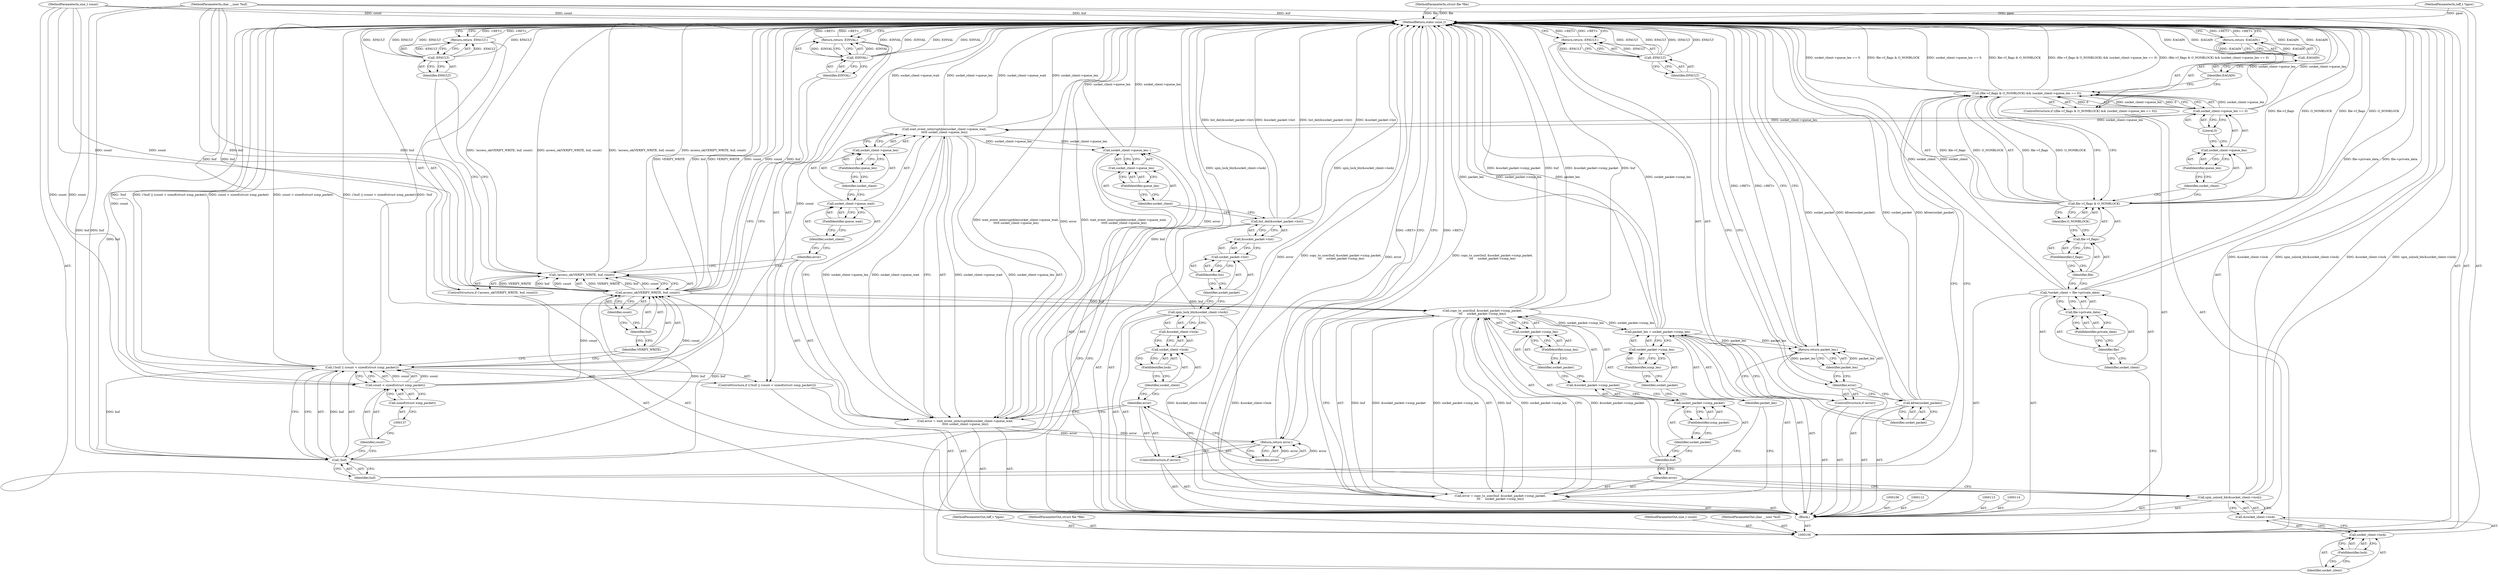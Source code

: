 digraph "1_linux_b5a1eeef04cc7859f34dec9b72ea1b28e4aba07c" {
"1000207" [label="(MethodReturn,static ssize_t)"];
"1000101" [label="(MethodParameterIn,struct file *file)"];
"1000307" [label="(MethodParameterOut,struct file *file)"];
"1000102" [label="(MethodParameterIn,char __user *buf)"];
"1000308" [label="(MethodParameterOut,char __user *buf)"];
"1000129" [label="(Identifier,EAGAIN)"];
"1000127" [label="(Return,return -EAGAIN;)"];
"1000128" [label="(Call,-EAGAIN)"];
"1000130" [label="(ControlStructure,if ((!buf) || (count < sizeof(struct icmp_packet))))"];
"1000134" [label="(Call,count < sizeof(struct icmp_packet))"];
"1000135" [label="(Identifier,count)"];
"1000136" [label="(Call,sizeof(struct icmp_packet))"];
"1000131" [label="(Call,(!buf) || (count < sizeof(struct icmp_packet)))"];
"1000132" [label="(Call,!buf)"];
"1000133" [label="(Identifier,buf)"];
"1000140" [label="(Identifier,EINVAL)"];
"1000138" [label="(Return,return -EINVAL;)"];
"1000139" [label="(Call,-EINVAL)"];
"1000141" [label="(ControlStructure,if (!access_ok(VERIFY_WRITE, buf, count)))"];
"1000144" [label="(Identifier,VERIFY_WRITE)"];
"1000145" [label="(Identifier,buf)"];
"1000146" [label="(Identifier,count)"];
"1000142" [label="(Call,!access_ok(VERIFY_WRITE, buf, count))"];
"1000143" [label="(Call,access_ok(VERIFY_WRITE, buf, count))"];
"1000149" [label="(Identifier,EFAULT)"];
"1000147" [label="(Return,return -EFAULT;)"];
"1000148" [label="(Call,-EFAULT)"];
"1000150" [label="(Call,error = wait_event_interruptible(socket_client->queue_wait,\n\t\t\t\t\t socket_client->queue_len))"];
"1000151" [label="(Identifier,error)"];
"1000153" [label="(Call,socket_client->queue_wait)"];
"1000154" [label="(Identifier,socket_client)"];
"1000155" [label="(FieldIdentifier,queue_wait)"];
"1000152" [label="(Call,wait_event_interruptible(socket_client->queue_wait,\n\t\t\t\t\t socket_client->queue_len))"];
"1000158" [label="(FieldIdentifier,queue_len)"];
"1000156" [label="(Call,socket_client->queue_len)"];
"1000157" [label="(Identifier,socket_client)"];
"1000103" [label="(MethodParameterIn,size_t count)"];
"1000309" [label="(MethodParameterOut,size_t count)"];
"1000104" [label="(MethodParameterIn,loff_t *ppos)"];
"1000310" [label="(MethodParameterOut,loff_t *ppos)"];
"1000159" [label="(ControlStructure,if (error))"];
"1000160" [label="(Identifier,error)"];
"1000161" [label="(Return,return error;)"];
"1000162" [label="(Identifier,error)"];
"1000163" [label="(Call,spin_lock_bh(&socket_client->lock))"];
"1000164" [label="(Call,&socket_client->lock)"];
"1000165" [label="(Call,socket_client->lock)"];
"1000166" [label="(Identifier,socket_client)"];
"1000167" [label="(FieldIdentifier,lock)"];
"1000168" [label="(Call,list_del(&socket_packet->list))"];
"1000169" [label="(Call,&socket_packet->list)"];
"1000170" [label="(Call,socket_packet->list)"];
"1000171" [label="(Identifier,socket_packet)"];
"1000172" [label="(FieldIdentifier,list)"];
"1000173" [label="(Call,socket_client->queue_len--)"];
"1000174" [label="(Call,socket_client->queue_len)"];
"1000175" [label="(Identifier,socket_client)"];
"1000176" [label="(FieldIdentifier,queue_len)"];
"1000105" [label="(Block,)"];
"1000178" [label="(Call,&socket_client->lock)"];
"1000179" [label="(Call,socket_client->lock)"];
"1000180" [label="(Identifier,socket_client)"];
"1000177" [label="(Call,spin_unlock_bh(&socket_client->lock))"];
"1000181" [label="(FieldIdentifier,lock)"];
"1000182" [label="(Call,error = copy_to_user(buf, &socket_packet->icmp_packet,\n\t\t\t     socket_packet->icmp_len))"];
"1000183" [label="(Identifier,error)"];
"1000185" [label="(Identifier,buf)"];
"1000186" [label="(Call,&socket_packet->icmp_packet)"];
"1000187" [label="(Call,socket_packet->icmp_packet)"];
"1000188" [label="(Identifier,socket_packet)"];
"1000189" [label="(FieldIdentifier,icmp_packet)"];
"1000184" [label="(Call,copy_to_user(buf, &socket_packet->icmp_packet,\n\t\t\t     socket_packet->icmp_len))"];
"1000192" [label="(FieldIdentifier,icmp_len)"];
"1000190" [label="(Call,socket_packet->icmp_len)"];
"1000191" [label="(Identifier,socket_packet)"];
"1000193" [label="(Call,packet_len = socket_packet->icmp_len)"];
"1000194" [label="(Identifier,packet_len)"];
"1000195" [label="(Call,socket_packet->icmp_len)"];
"1000196" [label="(Identifier,socket_packet)"];
"1000197" [label="(FieldIdentifier,icmp_len)"];
"1000198" [label="(Call,kfree(socket_packet))"];
"1000199" [label="(Identifier,socket_packet)"];
"1000200" [label="(ControlStructure,if (error))"];
"1000201" [label="(Identifier,error)"];
"1000107" [label="(Call,*socket_client = file->private_data)"];
"1000108" [label="(Identifier,socket_client)"];
"1000109" [label="(Call,file->private_data)"];
"1000110" [label="(Identifier,file)"];
"1000111" [label="(FieldIdentifier,private_data)"];
"1000204" [label="(Identifier,EFAULT)"];
"1000202" [label="(Return,return -EFAULT;)"];
"1000203" [label="(Call,-EFAULT)"];
"1000205" [label="(Return,return packet_len;)"];
"1000206" [label="(Identifier,packet_len)"];
"1000115" [label="(ControlStructure,if ((file->f_flags & O_NONBLOCK) && (socket_client->queue_len == 0)))"];
"1000120" [label="(FieldIdentifier,f_flags)"];
"1000121" [label="(Identifier,O_NONBLOCK)"];
"1000122" [label="(Call,socket_client->queue_len == 0)"];
"1000123" [label="(Call,socket_client->queue_len)"];
"1000124" [label="(Identifier,socket_client)"];
"1000116" [label="(Call,(file->f_flags & O_NONBLOCK) && (socket_client->queue_len == 0))"];
"1000125" [label="(FieldIdentifier,queue_len)"];
"1000117" [label="(Call,file->f_flags & O_NONBLOCK)"];
"1000118" [label="(Call,file->f_flags)"];
"1000119" [label="(Identifier,file)"];
"1000126" [label="(Literal,0)"];
"1000207" -> "1000100"  [label="AST: "];
"1000207" -> "1000127"  [label="CFG: "];
"1000207" -> "1000138"  [label="CFG: "];
"1000207" -> "1000147"  [label="CFG: "];
"1000207" -> "1000161"  [label="CFG: "];
"1000207" -> "1000202"  [label="CFG: "];
"1000207" -> "1000205"  [label="CFG: "];
"1000161" -> "1000207"  [label="DDG: <RET>"];
"1000127" -> "1000207"  [label="DDG: <RET>"];
"1000147" -> "1000207"  [label="DDG: <RET>"];
"1000205" -> "1000207"  [label="DDG: <RET>"];
"1000138" -> "1000207"  [label="DDG: <RET>"];
"1000142" -> "1000207"  [label="DDG: !access_ok(VERIFY_WRITE, buf, count)"];
"1000142" -> "1000207"  [label="DDG: access_ok(VERIFY_WRITE, buf, count)"];
"1000193" -> "1000207"  [label="DDG: packet_len"];
"1000193" -> "1000207"  [label="DDG: socket_packet->icmp_len"];
"1000107" -> "1000207"  [label="DDG: socket_client"];
"1000107" -> "1000207"  [label="DDG: file->private_data"];
"1000184" -> "1000207"  [label="DDG: buf"];
"1000184" -> "1000207"  [label="DDG: &socket_packet->icmp_packet"];
"1000168" -> "1000207"  [label="DDG: &socket_packet->list"];
"1000168" -> "1000207"  [label="DDG: list_del(&socket_packet->list)"];
"1000104" -> "1000207"  [label="DDG: ppos"];
"1000152" -> "1000207"  [label="DDG: socket_client->queue_wait"];
"1000152" -> "1000207"  [label="DDG: socket_client->queue_len"];
"1000117" -> "1000207"  [label="DDG: file->f_flags"];
"1000117" -> "1000207"  [label="DDG: O_NONBLOCK"];
"1000198" -> "1000207"  [label="DDG: socket_packet"];
"1000198" -> "1000207"  [label="DDG: kfree(socket_packet)"];
"1000177" -> "1000207"  [label="DDG: &socket_client->lock"];
"1000177" -> "1000207"  [label="DDG: spin_unlock_bh(&socket_client->lock)"];
"1000116" -> "1000207"  [label="DDG: file->f_flags & O_NONBLOCK"];
"1000116" -> "1000207"  [label="DDG: socket_client->queue_len == 0"];
"1000116" -> "1000207"  [label="DDG: (file->f_flags & O_NONBLOCK) && (socket_client->queue_len == 0)"];
"1000150" -> "1000207"  [label="DDG: error"];
"1000150" -> "1000207"  [label="DDG: wait_event_interruptible(socket_client->queue_wait,\n\t\t\t\t\t socket_client->queue_len)"];
"1000122" -> "1000207"  [label="DDG: socket_client->queue_len"];
"1000131" -> "1000207"  [label="DDG: !buf"];
"1000131" -> "1000207"  [label="DDG: count < sizeof(struct icmp_packet)"];
"1000131" -> "1000207"  [label="DDG: (!buf) || (count < sizeof(struct icmp_packet))"];
"1000139" -> "1000207"  [label="DDG: -EINVAL"];
"1000139" -> "1000207"  [label="DDG: EINVAL"];
"1000182" -> "1000207"  [label="DDG: copy_to_user(buf, &socket_packet->icmp_packet,\n\t\t\t     socket_packet->icmp_len)"];
"1000182" -> "1000207"  [label="DDG: error"];
"1000128" -> "1000207"  [label="DDG: EAGAIN"];
"1000128" -> "1000207"  [label="DDG: -EAGAIN"];
"1000103" -> "1000207"  [label="DDG: count"];
"1000143" -> "1000207"  [label="DDG: VERIFY_WRITE"];
"1000143" -> "1000207"  [label="DDG: buf"];
"1000143" -> "1000207"  [label="DDG: count"];
"1000203" -> "1000207"  [label="DDG: -EFAULT"];
"1000203" -> "1000207"  [label="DDG: EFAULT"];
"1000148" -> "1000207"  [label="DDG: EFAULT"];
"1000148" -> "1000207"  [label="DDG: -EFAULT"];
"1000132" -> "1000207"  [label="DDG: buf"];
"1000102" -> "1000207"  [label="DDG: buf"];
"1000134" -> "1000207"  [label="DDG: count"];
"1000101" -> "1000207"  [label="DDG: file"];
"1000163" -> "1000207"  [label="DDG: spin_lock_bh(&socket_client->lock)"];
"1000173" -> "1000207"  [label="DDG: socket_client->queue_len"];
"1000202" -> "1000207"  [label="DDG: <RET>"];
"1000101" -> "1000100"  [label="AST: "];
"1000101" -> "1000207"  [label="DDG: file"];
"1000307" -> "1000100"  [label="AST: "];
"1000102" -> "1000100"  [label="AST: "];
"1000102" -> "1000207"  [label="DDG: buf"];
"1000102" -> "1000132"  [label="DDG: buf"];
"1000102" -> "1000143"  [label="DDG: buf"];
"1000102" -> "1000184"  [label="DDG: buf"];
"1000308" -> "1000100"  [label="AST: "];
"1000129" -> "1000128"  [label="AST: "];
"1000129" -> "1000116"  [label="CFG: "];
"1000128" -> "1000129"  [label="CFG: "];
"1000127" -> "1000115"  [label="AST: "];
"1000127" -> "1000128"  [label="CFG: "];
"1000128" -> "1000127"  [label="AST: "];
"1000207" -> "1000127"  [label="CFG: "];
"1000127" -> "1000207"  [label="DDG: <RET>"];
"1000128" -> "1000127"  [label="DDG: -EAGAIN"];
"1000128" -> "1000127"  [label="AST: "];
"1000128" -> "1000129"  [label="CFG: "];
"1000129" -> "1000128"  [label="AST: "];
"1000127" -> "1000128"  [label="CFG: "];
"1000128" -> "1000207"  [label="DDG: EAGAIN"];
"1000128" -> "1000207"  [label="DDG: -EAGAIN"];
"1000128" -> "1000127"  [label="DDG: -EAGAIN"];
"1000130" -> "1000105"  [label="AST: "];
"1000131" -> "1000130"  [label="AST: "];
"1000138" -> "1000130"  [label="AST: "];
"1000134" -> "1000131"  [label="AST: "];
"1000134" -> "1000136"  [label="CFG: "];
"1000135" -> "1000134"  [label="AST: "];
"1000136" -> "1000134"  [label="AST: "];
"1000131" -> "1000134"  [label="CFG: "];
"1000134" -> "1000207"  [label="DDG: count"];
"1000134" -> "1000131"  [label="DDG: count"];
"1000103" -> "1000134"  [label="DDG: count"];
"1000134" -> "1000143"  [label="DDG: count"];
"1000135" -> "1000134"  [label="AST: "];
"1000135" -> "1000132"  [label="CFG: "];
"1000137" -> "1000135"  [label="CFG: "];
"1000136" -> "1000134"  [label="AST: "];
"1000136" -> "1000137"  [label="CFG: "];
"1000137" -> "1000136"  [label="AST: "];
"1000134" -> "1000136"  [label="CFG: "];
"1000131" -> "1000130"  [label="AST: "];
"1000131" -> "1000132"  [label="CFG: "];
"1000131" -> "1000134"  [label="CFG: "];
"1000132" -> "1000131"  [label="AST: "];
"1000134" -> "1000131"  [label="AST: "];
"1000140" -> "1000131"  [label="CFG: "];
"1000144" -> "1000131"  [label="CFG: "];
"1000131" -> "1000207"  [label="DDG: !buf"];
"1000131" -> "1000207"  [label="DDG: count < sizeof(struct icmp_packet)"];
"1000131" -> "1000207"  [label="DDG: (!buf) || (count < sizeof(struct icmp_packet))"];
"1000132" -> "1000131"  [label="DDG: buf"];
"1000134" -> "1000131"  [label="DDG: count"];
"1000132" -> "1000131"  [label="AST: "];
"1000132" -> "1000133"  [label="CFG: "];
"1000133" -> "1000132"  [label="AST: "];
"1000135" -> "1000132"  [label="CFG: "];
"1000131" -> "1000132"  [label="CFG: "];
"1000132" -> "1000207"  [label="DDG: buf"];
"1000132" -> "1000131"  [label="DDG: buf"];
"1000102" -> "1000132"  [label="DDG: buf"];
"1000132" -> "1000143"  [label="DDG: buf"];
"1000133" -> "1000132"  [label="AST: "];
"1000133" -> "1000116"  [label="CFG: "];
"1000132" -> "1000133"  [label="CFG: "];
"1000140" -> "1000139"  [label="AST: "];
"1000140" -> "1000131"  [label="CFG: "];
"1000139" -> "1000140"  [label="CFG: "];
"1000138" -> "1000130"  [label="AST: "];
"1000138" -> "1000139"  [label="CFG: "];
"1000139" -> "1000138"  [label="AST: "];
"1000207" -> "1000138"  [label="CFG: "];
"1000138" -> "1000207"  [label="DDG: <RET>"];
"1000139" -> "1000138"  [label="DDG: -EINVAL"];
"1000139" -> "1000138"  [label="AST: "];
"1000139" -> "1000140"  [label="CFG: "];
"1000140" -> "1000139"  [label="AST: "];
"1000138" -> "1000139"  [label="CFG: "];
"1000139" -> "1000207"  [label="DDG: -EINVAL"];
"1000139" -> "1000207"  [label="DDG: EINVAL"];
"1000139" -> "1000138"  [label="DDG: -EINVAL"];
"1000141" -> "1000105"  [label="AST: "];
"1000142" -> "1000141"  [label="AST: "];
"1000147" -> "1000141"  [label="AST: "];
"1000144" -> "1000143"  [label="AST: "];
"1000144" -> "1000131"  [label="CFG: "];
"1000145" -> "1000144"  [label="CFG: "];
"1000145" -> "1000143"  [label="AST: "];
"1000145" -> "1000144"  [label="CFG: "];
"1000146" -> "1000145"  [label="CFG: "];
"1000146" -> "1000143"  [label="AST: "];
"1000146" -> "1000145"  [label="CFG: "];
"1000143" -> "1000146"  [label="CFG: "];
"1000142" -> "1000141"  [label="AST: "];
"1000142" -> "1000143"  [label="CFG: "];
"1000143" -> "1000142"  [label="AST: "];
"1000149" -> "1000142"  [label="CFG: "];
"1000151" -> "1000142"  [label="CFG: "];
"1000142" -> "1000207"  [label="DDG: !access_ok(VERIFY_WRITE, buf, count)"];
"1000142" -> "1000207"  [label="DDG: access_ok(VERIFY_WRITE, buf, count)"];
"1000143" -> "1000142"  [label="DDG: VERIFY_WRITE"];
"1000143" -> "1000142"  [label="DDG: buf"];
"1000143" -> "1000142"  [label="DDG: count"];
"1000143" -> "1000142"  [label="AST: "];
"1000143" -> "1000146"  [label="CFG: "];
"1000144" -> "1000143"  [label="AST: "];
"1000145" -> "1000143"  [label="AST: "];
"1000146" -> "1000143"  [label="AST: "];
"1000142" -> "1000143"  [label="CFG: "];
"1000143" -> "1000207"  [label="DDG: VERIFY_WRITE"];
"1000143" -> "1000207"  [label="DDG: buf"];
"1000143" -> "1000207"  [label="DDG: count"];
"1000143" -> "1000142"  [label="DDG: VERIFY_WRITE"];
"1000143" -> "1000142"  [label="DDG: buf"];
"1000143" -> "1000142"  [label="DDG: count"];
"1000132" -> "1000143"  [label="DDG: buf"];
"1000102" -> "1000143"  [label="DDG: buf"];
"1000134" -> "1000143"  [label="DDG: count"];
"1000103" -> "1000143"  [label="DDG: count"];
"1000143" -> "1000184"  [label="DDG: buf"];
"1000149" -> "1000148"  [label="AST: "];
"1000149" -> "1000142"  [label="CFG: "];
"1000148" -> "1000149"  [label="CFG: "];
"1000147" -> "1000141"  [label="AST: "];
"1000147" -> "1000148"  [label="CFG: "];
"1000148" -> "1000147"  [label="AST: "];
"1000207" -> "1000147"  [label="CFG: "];
"1000147" -> "1000207"  [label="DDG: <RET>"];
"1000148" -> "1000147"  [label="DDG: -EFAULT"];
"1000148" -> "1000147"  [label="AST: "];
"1000148" -> "1000149"  [label="CFG: "];
"1000149" -> "1000148"  [label="AST: "];
"1000147" -> "1000148"  [label="CFG: "];
"1000148" -> "1000207"  [label="DDG: EFAULT"];
"1000148" -> "1000207"  [label="DDG: -EFAULT"];
"1000148" -> "1000147"  [label="DDG: -EFAULT"];
"1000150" -> "1000105"  [label="AST: "];
"1000150" -> "1000152"  [label="CFG: "];
"1000151" -> "1000150"  [label="AST: "];
"1000152" -> "1000150"  [label="AST: "];
"1000160" -> "1000150"  [label="CFG: "];
"1000150" -> "1000207"  [label="DDG: error"];
"1000150" -> "1000207"  [label="DDG: wait_event_interruptible(socket_client->queue_wait,\n\t\t\t\t\t socket_client->queue_len)"];
"1000152" -> "1000150"  [label="DDG: socket_client->queue_wait"];
"1000152" -> "1000150"  [label="DDG: socket_client->queue_len"];
"1000150" -> "1000161"  [label="DDG: error"];
"1000151" -> "1000150"  [label="AST: "];
"1000151" -> "1000142"  [label="CFG: "];
"1000154" -> "1000151"  [label="CFG: "];
"1000153" -> "1000152"  [label="AST: "];
"1000153" -> "1000155"  [label="CFG: "];
"1000154" -> "1000153"  [label="AST: "];
"1000155" -> "1000153"  [label="AST: "];
"1000157" -> "1000153"  [label="CFG: "];
"1000154" -> "1000153"  [label="AST: "];
"1000154" -> "1000151"  [label="CFG: "];
"1000155" -> "1000154"  [label="CFG: "];
"1000155" -> "1000153"  [label="AST: "];
"1000155" -> "1000154"  [label="CFG: "];
"1000153" -> "1000155"  [label="CFG: "];
"1000152" -> "1000150"  [label="AST: "];
"1000152" -> "1000156"  [label="CFG: "];
"1000153" -> "1000152"  [label="AST: "];
"1000156" -> "1000152"  [label="AST: "];
"1000150" -> "1000152"  [label="CFG: "];
"1000152" -> "1000207"  [label="DDG: socket_client->queue_wait"];
"1000152" -> "1000207"  [label="DDG: socket_client->queue_len"];
"1000152" -> "1000150"  [label="DDG: socket_client->queue_wait"];
"1000152" -> "1000150"  [label="DDG: socket_client->queue_len"];
"1000122" -> "1000152"  [label="DDG: socket_client->queue_len"];
"1000152" -> "1000173"  [label="DDG: socket_client->queue_len"];
"1000158" -> "1000156"  [label="AST: "];
"1000158" -> "1000157"  [label="CFG: "];
"1000156" -> "1000158"  [label="CFG: "];
"1000156" -> "1000152"  [label="AST: "];
"1000156" -> "1000158"  [label="CFG: "];
"1000157" -> "1000156"  [label="AST: "];
"1000158" -> "1000156"  [label="AST: "];
"1000152" -> "1000156"  [label="CFG: "];
"1000157" -> "1000156"  [label="AST: "];
"1000157" -> "1000153"  [label="CFG: "];
"1000158" -> "1000157"  [label="CFG: "];
"1000103" -> "1000100"  [label="AST: "];
"1000103" -> "1000207"  [label="DDG: count"];
"1000103" -> "1000134"  [label="DDG: count"];
"1000103" -> "1000143"  [label="DDG: count"];
"1000309" -> "1000100"  [label="AST: "];
"1000104" -> "1000100"  [label="AST: "];
"1000104" -> "1000207"  [label="DDG: ppos"];
"1000310" -> "1000100"  [label="AST: "];
"1000159" -> "1000105"  [label="AST: "];
"1000160" -> "1000159"  [label="AST: "];
"1000161" -> "1000159"  [label="AST: "];
"1000160" -> "1000159"  [label="AST: "];
"1000160" -> "1000150"  [label="CFG: "];
"1000162" -> "1000160"  [label="CFG: "];
"1000166" -> "1000160"  [label="CFG: "];
"1000161" -> "1000159"  [label="AST: "];
"1000161" -> "1000162"  [label="CFG: "];
"1000162" -> "1000161"  [label="AST: "];
"1000207" -> "1000161"  [label="CFG: "];
"1000161" -> "1000207"  [label="DDG: <RET>"];
"1000162" -> "1000161"  [label="DDG: error"];
"1000150" -> "1000161"  [label="DDG: error"];
"1000162" -> "1000161"  [label="AST: "];
"1000162" -> "1000160"  [label="CFG: "];
"1000161" -> "1000162"  [label="CFG: "];
"1000162" -> "1000161"  [label="DDG: error"];
"1000163" -> "1000105"  [label="AST: "];
"1000163" -> "1000164"  [label="CFG: "];
"1000164" -> "1000163"  [label="AST: "];
"1000171" -> "1000163"  [label="CFG: "];
"1000163" -> "1000207"  [label="DDG: spin_lock_bh(&socket_client->lock)"];
"1000163" -> "1000177"  [label="DDG: &socket_client->lock"];
"1000164" -> "1000163"  [label="AST: "];
"1000164" -> "1000165"  [label="CFG: "];
"1000165" -> "1000164"  [label="AST: "];
"1000163" -> "1000164"  [label="CFG: "];
"1000165" -> "1000164"  [label="AST: "];
"1000165" -> "1000167"  [label="CFG: "];
"1000166" -> "1000165"  [label="AST: "];
"1000167" -> "1000165"  [label="AST: "];
"1000164" -> "1000165"  [label="CFG: "];
"1000166" -> "1000165"  [label="AST: "];
"1000166" -> "1000160"  [label="CFG: "];
"1000167" -> "1000166"  [label="CFG: "];
"1000167" -> "1000165"  [label="AST: "];
"1000167" -> "1000166"  [label="CFG: "];
"1000165" -> "1000167"  [label="CFG: "];
"1000168" -> "1000105"  [label="AST: "];
"1000168" -> "1000169"  [label="CFG: "];
"1000169" -> "1000168"  [label="AST: "];
"1000175" -> "1000168"  [label="CFG: "];
"1000168" -> "1000207"  [label="DDG: &socket_packet->list"];
"1000168" -> "1000207"  [label="DDG: list_del(&socket_packet->list)"];
"1000169" -> "1000168"  [label="AST: "];
"1000169" -> "1000170"  [label="CFG: "];
"1000170" -> "1000169"  [label="AST: "];
"1000168" -> "1000169"  [label="CFG: "];
"1000170" -> "1000169"  [label="AST: "];
"1000170" -> "1000172"  [label="CFG: "];
"1000171" -> "1000170"  [label="AST: "];
"1000172" -> "1000170"  [label="AST: "];
"1000169" -> "1000170"  [label="CFG: "];
"1000171" -> "1000170"  [label="AST: "];
"1000171" -> "1000163"  [label="CFG: "];
"1000172" -> "1000171"  [label="CFG: "];
"1000172" -> "1000170"  [label="AST: "];
"1000172" -> "1000171"  [label="CFG: "];
"1000170" -> "1000172"  [label="CFG: "];
"1000173" -> "1000105"  [label="AST: "];
"1000173" -> "1000174"  [label="CFG: "];
"1000174" -> "1000173"  [label="AST: "];
"1000180" -> "1000173"  [label="CFG: "];
"1000173" -> "1000207"  [label="DDG: socket_client->queue_len"];
"1000152" -> "1000173"  [label="DDG: socket_client->queue_len"];
"1000174" -> "1000173"  [label="AST: "];
"1000174" -> "1000176"  [label="CFG: "];
"1000175" -> "1000174"  [label="AST: "];
"1000176" -> "1000174"  [label="AST: "];
"1000173" -> "1000174"  [label="CFG: "];
"1000175" -> "1000174"  [label="AST: "];
"1000175" -> "1000168"  [label="CFG: "];
"1000176" -> "1000175"  [label="CFG: "];
"1000176" -> "1000174"  [label="AST: "];
"1000176" -> "1000175"  [label="CFG: "];
"1000174" -> "1000176"  [label="CFG: "];
"1000105" -> "1000100"  [label="AST: "];
"1000106" -> "1000105"  [label="AST: "];
"1000107" -> "1000105"  [label="AST: "];
"1000112" -> "1000105"  [label="AST: "];
"1000113" -> "1000105"  [label="AST: "];
"1000114" -> "1000105"  [label="AST: "];
"1000115" -> "1000105"  [label="AST: "];
"1000130" -> "1000105"  [label="AST: "];
"1000141" -> "1000105"  [label="AST: "];
"1000150" -> "1000105"  [label="AST: "];
"1000159" -> "1000105"  [label="AST: "];
"1000163" -> "1000105"  [label="AST: "];
"1000168" -> "1000105"  [label="AST: "];
"1000173" -> "1000105"  [label="AST: "];
"1000177" -> "1000105"  [label="AST: "];
"1000182" -> "1000105"  [label="AST: "];
"1000193" -> "1000105"  [label="AST: "];
"1000198" -> "1000105"  [label="AST: "];
"1000200" -> "1000105"  [label="AST: "];
"1000205" -> "1000105"  [label="AST: "];
"1000178" -> "1000177"  [label="AST: "];
"1000178" -> "1000179"  [label="CFG: "];
"1000179" -> "1000178"  [label="AST: "];
"1000177" -> "1000178"  [label="CFG: "];
"1000179" -> "1000178"  [label="AST: "];
"1000179" -> "1000181"  [label="CFG: "];
"1000180" -> "1000179"  [label="AST: "];
"1000181" -> "1000179"  [label="AST: "];
"1000178" -> "1000179"  [label="CFG: "];
"1000180" -> "1000179"  [label="AST: "];
"1000180" -> "1000173"  [label="CFG: "];
"1000181" -> "1000180"  [label="CFG: "];
"1000177" -> "1000105"  [label="AST: "];
"1000177" -> "1000178"  [label="CFG: "];
"1000178" -> "1000177"  [label="AST: "];
"1000183" -> "1000177"  [label="CFG: "];
"1000177" -> "1000207"  [label="DDG: &socket_client->lock"];
"1000177" -> "1000207"  [label="DDG: spin_unlock_bh(&socket_client->lock)"];
"1000163" -> "1000177"  [label="DDG: &socket_client->lock"];
"1000181" -> "1000179"  [label="AST: "];
"1000181" -> "1000180"  [label="CFG: "];
"1000179" -> "1000181"  [label="CFG: "];
"1000182" -> "1000105"  [label="AST: "];
"1000182" -> "1000184"  [label="CFG: "];
"1000183" -> "1000182"  [label="AST: "];
"1000184" -> "1000182"  [label="AST: "];
"1000194" -> "1000182"  [label="CFG: "];
"1000182" -> "1000207"  [label="DDG: copy_to_user(buf, &socket_packet->icmp_packet,\n\t\t\t     socket_packet->icmp_len)"];
"1000182" -> "1000207"  [label="DDG: error"];
"1000184" -> "1000182"  [label="DDG: buf"];
"1000184" -> "1000182"  [label="DDG: &socket_packet->icmp_packet"];
"1000184" -> "1000182"  [label="DDG: socket_packet->icmp_len"];
"1000183" -> "1000182"  [label="AST: "];
"1000183" -> "1000177"  [label="CFG: "];
"1000185" -> "1000183"  [label="CFG: "];
"1000185" -> "1000184"  [label="AST: "];
"1000185" -> "1000183"  [label="CFG: "];
"1000188" -> "1000185"  [label="CFG: "];
"1000186" -> "1000184"  [label="AST: "];
"1000186" -> "1000187"  [label="CFG: "];
"1000187" -> "1000186"  [label="AST: "];
"1000191" -> "1000186"  [label="CFG: "];
"1000187" -> "1000186"  [label="AST: "];
"1000187" -> "1000189"  [label="CFG: "];
"1000188" -> "1000187"  [label="AST: "];
"1000189" -> "1000187"  [label="AST: "];
"1000186" -> "1000187"  [label="CFG: "];
"1000188" -> "1000187"  [label="AST: "];
"1000188" -> "1000185"  [label="CFG: "];
"1000189" -> "1000188"  [label="CFG: "];
"1000189" -> "1000187"  [label="AST: "];
"1000189" -> "1000188"  [label="CFG: "];
"1000187" -> "1000189"  [label="CFG: "];
"1000184" -> "1000182"  [label="AST: "];
"1000184" -> "1000190"  [label="CFG: "];
"1000185" -> "1000184"  [label="AST: "];
"1000186" -> "1000184"  [label="AST: "];
"1000190" -> "1000184"  [label="AST: "];
"1000182" -> "1000184"  [label="CFG: "];
"1000184" -> "1000207"  [label="DDG: buf"];
"1000184" -> "1000207"  [label="DDG: &socket_packet->icmp_packet"];
"1000184" -> "1000182"  [label="DDG: buf"];
"1000184" -> "1000182"  [label="DDG: &socket_packet->icmp_packet"];
"1000184" -> "1000182"  [label="DDG: socket_packet->icmp_len"];
"1000143" -> "1000184"  [label="DDG: buf"];
"1000102" -> "1000184"  [label="DDG: buf"];
"1000184" -> "1000193"  [label="DDG: socket_packet->icmp_len"];
"1000192" -> "1000190"  [label="AST: "];
"1000192" -> "1000191"  [label="CFG: "];
"1000190" -> "1000192"  [label="CFG: "];
"1000190" -> "1000184"  [label="AST: "];
"1000190" -> "1000192"  [label="CFG: "];
"1000191" -> "1000190"  [label="AST: "];
"1000192" -> "1000190"  [label="AST: "];
"1000184" -> "1000190"  [label="CFG: "];
"1000191" -> "1000190"  [label="AST: "];
"1000191" -> "1000186"  [label="CFG: "];
"1000192" -> "1000191"  [label="CFG: "];
"1000193" -> "1000105"  [label="AST: "];
"1000193" -> "1000195"  [label="CFG: "];
"1000194" -> "1000193"  [label="AST: "];
"1000195" -> "1000193"  [label="AST: "];
"1000199" -> "1000193"  [label="CFG: "];
"1000193" -> "1000207"  [label="DDG: packet_len"];
"1000193" -> "1000207"  [label="DDG: socket_packet->icmp_len"];
"1000184" -> "1000193"  [label="DDG: socket_packet->icmp_len"];
"1000193" -> "1000205"  [label="DDG: packet_len"];
"1000194" -> "1000193"  [label="AST: "];
"1000194" -> "1000182"  [label="CFG: "];
"1000196" -> "1000194"  [label="CFG: "];
"1000195" -> "1000193"  [label="AST: "];
"1000195" -> "1000197"  [label="CFG: "];
"1000196" -> "1000195"  [label="AST: "];
"1000197" -> "1000195"  [label="AST: "];
"1000193" -> "1000195"  [label="CFG: "];
"1000196" -> "1000195"  [label="AST: "];
"1000196" -> "1000194"  [label="CFG: "];
"1000197" -> "1000196"  [label="CFG: "];
"1000197" -> "1000195"  [label="AST: "];
"1000197" -> "1000196"  [label="CFG: "];
"1000195" -> "1000197"  [label="CFG: "];
"1000198" -> "1000105"  [label="AST: "];
"1000198" -> "1000199"  [label="CFG: "];
"1000199" -> "1000198"  [label="AST: "];
"1000201" -> "1000198"  [label="CFG: "];
"1000198" -> "1000207"  [label="DDG: socket_packet"];
"1000198" -> "1000207"  [label="DDG: kfree(socket_packet)"];
"1000199" -> "1000198"  [label="AST: "];
"1000199" -> "1000193"  [label="CFG: "];
"1000198" -> "1000199"  [label="CFG: "];
"1000200" -> "1000105"  [label="AST: "];
"1000201" -> "1000200"  [label="AST: "];
"1000202" -> "1000200"  [label="AST: "];
"1000201" -> "1000200"  [label="AST: "];
"1000201" -> "1000198"  [label="CFG: "];
"1000204" -> "1000201"  [label="CFG: "];
"1000206" -> "1000201"  [label="CFG: "];
"1000107" -> "1000105"  [label="AST: "];
"1000107" -> "1000109"  [label="CFG: "];
"1000108" -> "1000107"  [label="AST: "];
"1000109" -> "1000107"  [label="AST: "];
"1000119" -> "1000107"  [label="CFG: "];
"1000107" -> "1000207"  [label="DDG: socket_client"];
"1000107" -> "1000207"  [label="DDG: file->private_data"];
"1000108" -> "1000107"  [label="AST: "];
"1000108" -> "1000100"  [label="CFG: "];
"1000110" -> "1000108"  [label="CFG: "];
"1000109" -> "1000107"  [label="AST: "];
"1000109" -> "1000111"  [label="CFG: "];
"1000110" -> "1000109"  [label="AST: "];
"1000111" -> "1000109"  [label="AST: "];
"1000107" -> "1000109"  [label="CFG: "];
"1000110" -> "1000109"  [label="AST: "];
"1000110" -> "1000108"  [label="CFG: "];
"1000111" -> "1000110"  [label="CFG: "];
"1000111" -> "1000109"  [label="AST: "];
"1000111" -> "1000110"  [label="CFG: "];
"1000109" -> "1000111"  [label="CFG: "];
"1000204" -> "1000203"  [label="AST: "];
"1000204" -> "1000201"  [label="CFG: "];
"1000203" -> "1000204"  [label="CFG: "];
"1000202" -> "1000200"  [label="AST: "];
"1000202" -> "1000203"  [label="CFG: "];
"1000203" -> "1000202"  [label="AST: "];
"1000207" -> "1000202"  [label="CFG: "];
"1000202" -> "1000207"  [label="DDG: <RET>"];
"1000203" -> "1000202"  [label="DDG: -EFAULT"];
"1000203" -> "1000202"  [label="AST: "];
"1000203" -> "1000204"  [label="CFG: "];
"1000204" -> "1000203"  [label="AST: "];
"1000202" -> "1000203"  [label="CFG: "];
"1000203" -> "1000207"  [label="DDG: -EFAULT"];
"1000203" -> "1000207"  [label="DDG: EFAULT"];
"1000203" -> "1000202"  [label="DDG: -EFAULT"];
"1000205" -> "1000105"  [label="AST: "];
"1000205" -> "1000206"  [label="CFG: "];
"1000206" -> "1000205"  [label="AST: "];
"1000207" -> "1000205"  [label="CFG: "];
"1000205" -> "1000207"  [label="DDG: <RET>"];
"1000206" -> "1000205"  [label="DDG: packet_len"];
"1000193" -> "1000205"  [label="DDG: packet_len"];
"1000206" -> "1000205"  [label="AST: "];
"1000206" -> "1000201"  [label="CFG: "];
"1000205" -> "1000206"  [label="CFG: "];
"1000206" -> "1000205"  [label="DDG: packet_len"];
"1000115" -> "1000105"  [label="AST: "];
"1000116" -> "1000115"  [label="AST: "];
"1000127" -> "1000115"  [label="AST: "];
"1000120" -> "1000118"  [label="AST: "];
"1000120" -> "1000119"  [label="CFG: "];
"1000118" -> "1000120"  [label="CFG: "];
"1000121" -> "1000117"  [label="AST: "];
"1000121" -> "1000118"  [label="CFG: "];
"1000117" -> "1000121"  [label="CFG: "];
"1000122" -> "1000116"  [label="AST: "];
"1000122" -> "1000126"  [label="CFG: "];
"1000123" -> "1000122"  [label="AST: "];
"1000126" -> "1000122"  [label="AST: "];
"1000116" -> "1000122"  [label="CFG: "];
"1000122" -> "1000207"  [label="DDG: socket_client->queue_len"];
"1000122" -> "1000116"  [label="DDG: socket_client->queue_len"];
"1000122" -> "1000116"  [label="DDG: 0"];
"1000122" -> "1000152"  [label="DDG: socket_client->queue_len"];
"1000123" -> "1000122"  [label="AST: "];
"1000123" -> "1000125"  [label="CFG: "];
"1000124" -> "1000123"  [label="AST: "];
"1000125" -> "1000123"  [label="AST: "];
"1000126" -> "1000123"  [label="CFG: "];
"1000124" -> "1000123"  [label="AST: "];
"1000124" -> "1000117"  [label="CFG: "];
"1000125" -> "1000124"  [label="CFG: "];
"1000116" -> "1000115"  [label="AST: "];
"1000116" -> "1000117"  [label="CFG: "];
"1000116" -> "1000122"  [label="CFG: "];
"1000117" -> "1000116"  [label="AST: "];
"1000122" -> "1000116"  [label="AST: "];
"1000129" -> "1000116"  [label="CFG: "];
"1000133" -> "1000116"  [label="CFG: "];
"1000116" -> "1000207"  [label="DDG: file->f_flags & O_NONBLOCK"];
"1000116" -> "1000207"  [label="DDG: socket_client->queue_len == 0"];
"1000116" -> "1000207"  [label="DDG: (file->f_flags & O_NONBLOCK) && (socket_client->queue_len == 0)"];
"1000117" -> "1000116"  [label="DDG: file->f_flags"];
"1000117" -> "1000116"  [label="DDG: O_NONBLOCK"];
"1000122" -> "1000116"  [label="DDG: socket_client->queue_len"];
"1000122" -> "1000116"  [label="DDG: 0"];
"1000125" -> "1000123"  [label="AST: "];
"1000125" -> "1000124"  [label="CFG: "];
"1000123" -> "1000125"  [label="CFG: "];
"1000117" -> "1000116"  [label="AST: "];
"1000117" -> "1000121"  [label="CFG: "];
"1000118" -> "1000117"  [label="AST: "];
"1000121" -> "1000117"  [label="AST: "];
"1000124" -> "1000117"  [label="CFG: "];
"1000116" -> "1000117"  [label="CFG: "];
"1000117" -> "1000207"  [label="DDG: file->f_flags"];
"1000117" -> "1000207"  [label="DDG: O_NONBLOCK"];
"1000117" -> "1000116"  [label="DDG: file->f_flags"];
"1000117" -> "1000116"  [label="DDG: O_NONBLOCK"];
"1000118" -> "1000117"  [label="AST: "];
"1000118" -> "1000120"  [label="CFG: "];
"1000119" -> "1000118"  [label="AST: "];
"1000120" -> "1000118"  [label="AST: "];
"1000121" -> "1000118"  [label="CFG: "];
"1000119" -> "1000118"  [label="AST: "];
"1000119" -> "1000107"  [label="CFG: "];
"1000120" -> "1000119"  [label="CFG: "];
"1000126" -> "1000122"  [label="AST: "];
"1000126" -> "1000123"  [label="CFG: "];
"1000122" -> "1000126"  [label="CFG: "];
}
